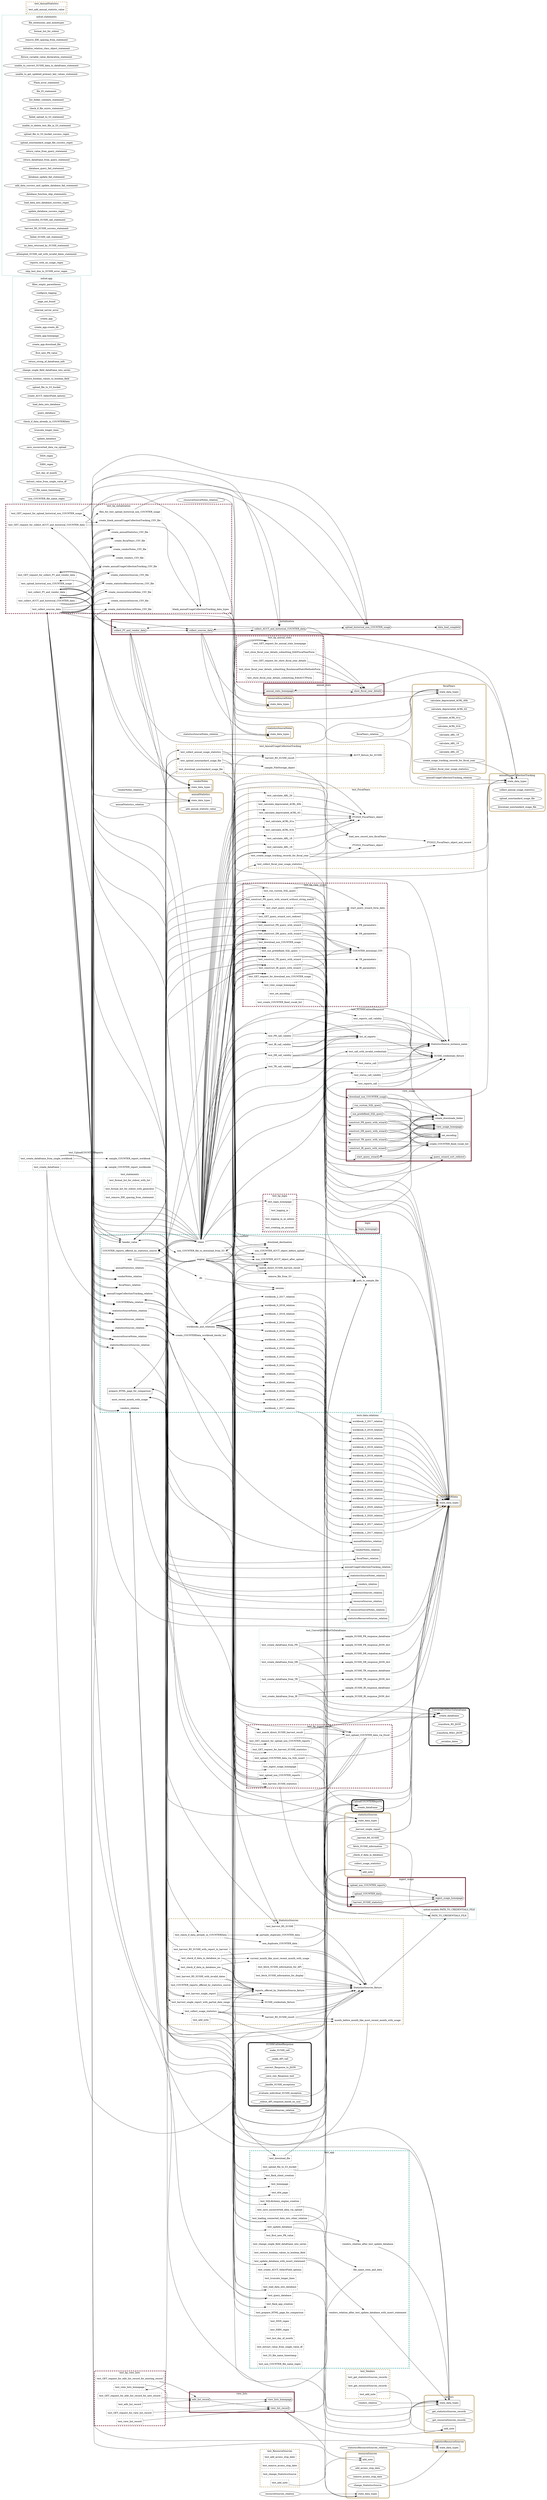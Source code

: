 digraph package_dependencies {
    graph [rankdir="LR"]

    /* Cluster Types
        Rounded = Class
        Dahsed = Test module

        Gold outline = Relation
        Garnet outline = Blueprint
        Blue outline = Module collecting general functions
    */
    /* Node Types
        Box = Function
        Cds = Route function
        Folder = Function connecting to S3
        Cylinder = Function connecting to MySQL/SQLAlchemy
        
        Dashed = Test function
        Dotted = Fixture function
    */


    /* *** All Functions *** */

    subgraph cluster_fiscalYears {
        label="fiscalYears"
        style="rounded"
        color="#ceb888"
        penwidth=5

        state_data_types_in_fiscalYears [
            label="state_data_types"
            shape="box"
        ]
        calculate_depreciated_ACRL_60b
        calculate_depreciated_ACRL_63
        calculate_ACRL_61a
        calculate_ACRL_61b
        calculate_ARL_18
        calculate_ARL_19
        calculate_ARL_20
        create_usage_tracking_records_for_fiscal_year
        collect_fiscal_year_usage_statistics
    }


    subgraph cluster_annualStatistics {
        label="annualStatistics"
        style="rounded"
        color="#ceb888"
        penwidth=5

        state_data_types_in_annualStatistics [
            label="state_data_types"
            shape="box"
        ]
        add_annual_statistic_value
    }


    subgraph cluster_vendors {
        label="vendors"
        style="rounded"
        color="#ceb888"
        penwidth=5

        state_data_types_in_vendors [
            label="state_data_types"
            shape="box"
        ]
        get_statisticsSources_records
        get_resourceSources_records
        add_note_in_vendors [
            label="add_note"
            shape="box"
        ]
    }


    subgraph cluster_vendorNotes {
        label="vendorNotes"
        style="rounded"
        color="#ceb888"
        penwidth=5

        state_data_types_in_vendorNotes [
            label="state_data_types"
            shape="box"
        ]
    }


    subgraph cluster_statisticsSources {
        label="statisticsSources"
        style="rounded"
        color="#ceb888"
        penwidth=5

        state_data_types_in_statisticsSources [
            label="state_data_types"
            shape="box"
        ]
        fetch_SUSHI_information
        _harvest_R5_SUSHI
        _harvest_single_report
        _check_if_data_in_database
        collect_usage_statistics
        add_note_in_statisticsSources [
            label="add_note"
            shape="box"
        ]
    }


    subgraph cluster_statisticsSourceNotes {
        label="statisticsSourceNotes"
        style="rounded"
        color="#ceb888"
        penwidth=5

        state_data_types_in_statisticsSourceNotes [
            label="state_data_types"
            shape="box"
        ]
    }


    subgraph cluster_resourceSources {
        label="resourceSources"
        style="rounded"
        color="#ceb888"
        penwidth=5

        state_data_types_in_resourceSources [
            label="state_data_types"
            shape="box"
        ]
        add_access_stop_date
        remove_access_stop_date
        change_StatisticsSource
        add_note_in_resourceSources [
            label="add_note"
            shape="box"
        ]
    }


    subgraph cluster_resourceSourceNotes {
        label="resourceSourceNotes"
        style="rounded"
        color="#ceb888"
        penwidth=5

        state_data_types_in_resourceSourceNotes [
            label="state_data_types"
            shape="box"
        ]
    }


    subgraph cluster_statisticsResourceSources {
        label="statisticsResourceSources"
        style="rounded"
        color="#ceb888"
        penwidth=5

        state_data_types_in_statisticsResourceSources [
            label="state_data_types"
            shape="box"
        ]
    }


    subgraph cluster_annualUsageCollectionTracking {
        label="annualUsageCollectionTracking"
        style="rounded"
        color="#ceb888"
        penwidth=5

        state_data_types_in_annualUsageCollectionTracking [
            label="state_data_types"
            shape="box"
        ]
        collect_annual_usage_statistics
        upload_nonstandard_usage_file
        download_nonstandard_usage_file
    }


    subgraph cluster_COUNTERData {
        label="COUNTERData"
        style="rounded"
        color="#ceb888"
        penwidth=5

        state_data_types_in_COUNTERData [
            label="state_data_types"
            shape="box"
        ]
    }


    subgraph cluster_SUSHICallAndResponse {
        label="SUSHICallAndResponse"
        style="rounded"
        penwidth=5

        make_SUSHI_call
        _make_API_call
        _convert_Response_to_JSON
        _save_raw_Response_text
        _handle_SUSHI_exceptions
        _evaluate_individual_SUSHI_exception
        _stdout_API_response_based_on_size
    }


    subgraph cluster_UploadCOUNTERReports {
        label="UploadCOUNTERReports"
        style="rounded"
        penwidth=5

        create_dataframe_in_UploadCOUNTERReports [
            label="create_dataframe"
            /*shape=""*/
        ]
    }


    subgraph cluster_ConvertJSONDictToDataframe {
        label="ConvertJSONDictToDataframe"
        style="rounded"
        penwidth=5

        create_dataframe_in_ConvertJSONDictToDataframe [
            label="create_dataframe"
            /*shape=""*/
        ]
        _transform_R5_JSON
        _transform_R5b1_JSON
        _serialize_dates
    }


    subgraph cluster_annual_stats {
        label="annual_stats"
        color="#782f40"
        penwidth=5

        annual_stats_homepage [shape="cds"]
        show_fiscal_year_details [shape="cds"]
    }


    subgraph cluster_ingest_usage {
        label="ingest_usage"
        color="#782f40"
        penwidth=5

        ingest_usage_homepage [shape="cds"]
        upload_COUNTER_data [shape="cds"]
        harvest_SUSHI_statistics [shape="cds"]
        upload_non_COUNTER_reports [shape="cds"]
    }


    subgraph cluster_initialization {
        label="initialization"
        color="#782f40"
        penwidth=5

        collect_FY_and_vendor_data [shape="cds"]
        collect_sources_data [shape="cds"]
        collect_AUCT_and_historical_COUNTER_data [shape="cds"]
        upload_historical_non_COUNTER_usage [shape="cds"]
        data_load_complete [shape="cds"]
    }


    subgraph cluster_login {
        label="login"
        color="#782f40"
        penwidth=5

        login_homepage [shape="cds"]
    }


    subgraph cluster_view_lists {
        label="view_lists"
        color="#782f40"
        penwidth=5

        view_lists_homepage [shape="cds"]
        view_list_record [shape="cds"]
        edit_list_record [shape="cds"]
    }


    subgraph cluster_view_usage {
        label="view_usage"
        color="#782f40"
        penwidth=5

        create_COUNTER_fixed_vocab_list [shape="box"]
        set_encoding [shape="box"]
        create_downloads_folder [shape="box"]
        view_usage_homepage [shape="cds"]
        run_custom_SQL_query [shape="cds"]
        use_predefined_SQL_query [shape="cds"]
        start_query_wizard [shape="cds"]
        query_wizard_sort_redirect [shape="cds"]
        construct_PR_query_with_wizard [shape="cds"]
        construct_DR_query_with_wizard [shape="cds"]
        construct_TR_query_with_wizard [shape="cds"]
        construct_IR_query_with_wizard [shape="cds"]
        download_non_COUNTER_usage [shape="cds"]
    }


    subgraph cluster_PATH_TO_CREDENTIALS_FILE {
        label="nolcat.models.PATH_TO_CREDENTIALS_FILE"
        color="#5cb8b2"

        PATH_TO_CREDENTIALS_FILE [shape="box"]
    }


    subgraph cluster_app {
        label="nolcat.app"
        color="#5cb8b2"

        filter_empty_parentheses
        configure_logging
        page_not_found
        internal_server_error
        create_app
        "create_app.create_db"
        "create_app.homepage"
        "create_app.download_file"
        first_new_PK_value
        return_string_of_dataframe_info
        change_single_field_dataframe_into_series
        restore_boolean_values_to_boolean_field
        upload_file_to_S3_bucket
        create_AUCT_SelectField_options
        load_data_into_database // shape="cylinder"
        query_database // shape="cylinder"
        check_if_data_already_in_COUNTERData
        truncate_longer_lines
        update_database // shape="cylinder"
        save_unconverted_data_via_upload
        ISSN_regex
        ISBN_regex
        last_day_of_month
        extract_value_from_single_value_df
        S3_file_name_timestamp
        non_COUNTER_file_name_regex
    }


    subgraph cluster_statements {
        label="nolcat.statements"
        color="#5cb8b2"

        file_extensions_and_mimetypes
        format_list_for_stdout
        remove_IDE_spacing_from_statement
        initialize_relation_class_object_statement
        fixture_variable_value_declaration_statement
        unable_to_convert_SUSHI_data_to_dataframe_statement
        unable_to_get_updated_primary_key_values_statement
        Flask_error_statement
        file_IO_statement
        list_folder_contents_statement
        check_if_file_exists_statement
        failed_upload_to_S3_statement
        unable_to_delete_test_file_in_S3_statement
        upload_file_to_S3_bucket_success_regex
        upload_nonstandard_usage_file_success_regex
        return_value_from_query_statement
        return_dataframe_from_query_statement
        database_query_fail_statement
        database_update_fail_statement
        add_data_success_and_update_database_fail_statement
        database_function_skip_statements
        load_data_into_database_success_regex
        update_database_success_regex
        successful_SUSHI_call_statement
        harvest_R5_SUSHI_success_statement
        failed_SUSHI_call_statement
        no_data_returned_by_SUSHI_statement
        attempted_SUSHI_call_with_invalid_dates_statement
        reports_with_no_usage_regex
        skip_test_due_to_SUSHI_error_regex
    }


    subgraph cluster_relations {
        label="tests.data.relations"
        color="#5cb8b2"

        fiscalYears_relation_in_relations [
            label="fiscalYears_relation"
            shape="box"
        ]
        annualStatistics_relation_in_relations [
            label="annualStatistics_relation"
            shape="box"
        ]
        vendors_relation_in_relations [
            label="vendors_relation"
            shape="box"
        ]
        vendorNotes_relation_in_relations [
            label="vendorNotes_relation"
            shape="box"
        ]
        statisticsSources_relation_in_relations [
            label="statisticsSources_relation"
            shape="box"
        ]
        statisticsSourceNotes_relation_in_relations [
            label="statisticsSourceNotes_relation"
            shape="box"
        ]
        resourceSources_relation_in_relations [
            label="resourceSources_relation"
            shape="box"
        ]
        resourceSourceNotes_relation_in_relations [
            label="resourceSourceNotes_relation"
            shape="box"
        ]
        statisticsResourceSources_relation_in_relations [
            label="statisticsResourceSources_relation"
            shape="box"
        ]
        annualUsageCollectionTracking_relation_in_relations [
            label="annualUsageCollectionTracking_relation"
            shape="box"
        ]
        workbook_0_2017_relation_in_relations [
            label="workbook_0_2017_relation"
            shape="box"
        ]
        workbook_1_2017_relation_in_relations [
            label="workbook_1_2017_relation"
            shape="box"
        ]
        workbook_2_2017_relation_in_relations [
            label="workbook_2_2017_relation"
            shape="box"
        ]
        workbook_0_2018_relation_in_relations [
            label="workbook_0_2018_relation"
            shape="box"
        ]
        workbook_1_2018_relation_in_relations [
            label="workbook_1_2018_relation"
            shape="box"
        ]
        workbook_2_2018_relation_in_relations [
            label="workbook_2_2018_relation"
            shape="box"
        ]
        workbook_0_2019_relation_in_relations [
            label="workbook_0_2019_relation"
            shape="box"
        ]
        workbook_1_2019_relation_in_relations [
            label="workbook_1_2019_relation"
            shape="box"
        ]
        workbook_2_2019_relation_in_relations [
            label="workbook_2_2019_relation"
            shape="box"
        ]
        workbook_3_2019_relation_in_relations [
            label="workbook_3_2019_relation"
            shape="box"
        ]
        workbook_0_2020_relation_in_relations [
            label="workbook_0_2020_relation"
            shape="box"
        ]
        workbook_1_2020_relation_in_relations [
            label="workbook_1_2020_relation"
            shape="box"
        ]
        workbook_2_2020_relation_in_relations [
            label="workbook_2_2020_relation"
            shape="box"
        ]
        workbook_3_2020_relation_in_relations [
            label="workbook_3_2020_relation"
            shape="box"
        ]
    }


    subgraph cluster_conftest {
        label="tests.conftest"
        style="dashed"
        color="#5cb8b2"
        penwidth=5

        engine [
            shape="cylinder"
            style="dotted"
        ]
        app [
            shape="box"
            style="dotted"
        ]
        client [
            shape="box"
            style="dotted"
        ]
        db [
            shape="box"
            style="dotted"
        ]
        session [
            shape="box"
            style="dotted"
        ]
        fiscalYears_relation_in_conftest [
            label="fiscalYears_relation"
            shape="box"
            style="dotted"
        ]
        annualStatistics_relation_in_conftest [
            label="annualStatistics_relation"
            shape="box"
            style="dotted"
        ]
        vendors_relation_in_conftest [
            label="vendors_relation"
            shape="box"
            style="dotted"
        ]
        vendorNotes_relation_in_conftest [
            label="vendorNotes_relation"
            shape="box"
            style="dotted"
        ]
        statisticsSources_relation_in_conftest [
            label="statisticsSources_relation"
           shape="box"
            style="dotted"
        ]
        statisticsSourceNotes_relation_in_conftest [
            label="statisticsSourceNotes_relation"
            shape="box"
            style="dotted"
        ]
        resourceSources_relation_in_conftest [
            label="resourceSources_relation"
            shape="box"
            style="dotted"
        ]
        resourceSourceNotes_relation_in_conftest [
            label="resourceSourceNotes_relation"
            shape="box"
            style="dotted"
        ]
        statisticsResourceSources_relation_in_conftest [
            label="statisticsResourceSources_relation"
            shape="box"
            style="dotted"
        ]
        annualUsageCollectionTracking_relation_in_conftest [
            label="annualUsageCollectionTracking_relation"
            shape="box"
            style="dotted"
        ]
        workbook_0_2017_relation_in_conftest [
            label="workbook_0_2017_relation"
            shape="box"
            style="dotted"
        ]
        workbook_1_2017_relation_in_conftest [
            label="workbook_1_2017_relation"
            shape="box"
            style="dotted"
        ]
        workbook_2_2017_relation_in_conftest [
            label="workbook_2_2017_relation"
            shape="box"
            style="dotted"
        ]
        workbook_0_2018_relation_in_conftest [
            label="workbook_0_2018_relation"
            shape="box"
            style="dotted"
        ]
        workbook_1_2018_relation_in_conftest [
            label="workbook_1_2018_relation"
            shape="box"
            style="dotted"
        ]
        workbook_2_2018_relation_in_conftest [
            label="workbook_2_2018_relation"
            shape="box"
            style="dotted"
        ]
        workbook_0_2019_relation_in_conftest [
            label="workbook_0_2019_relation"
            shape="box"
            style="dotted"
        ]
        workbook_1_2019_relation_in_conftest [
            label="workbook_1_2019_relation"
            shape="box"
            style="dotted"
        ]
        workbook_2_2019_relation_in_conftest [
            label="workbook_2_2019_relation"
            shape="box"
            style="dotted"
        ]
        workbook_3_2019_relation_in_conftest [
            label="workbook_3_2019_relation"
            shape="box"
            style="dotted"
        ]
        workbook_0_2020_relation_in_conftest [
            label="workbook_0_2020_relation"
            shape="box"
            style="dotted"
        ]
        workbook_1_2020_relation_in_conftest [
            label="workbook_1_2020_relation"
            shape="box"
            style="dotted"
        ]
        workbook_2_2020_relation_in_conftest [
            label="workbook_2_2020_relation"
            shape="box"
            style="dotted"
        ]
        workbook_3_2020_relation_in_conftest [
            label="workbook_3_2020_relation"
            shape="box"
            style="dotted"
        ]
        workbooks_and_relations [
            shape="box"
            style="dotted"
        ]
        create_COUNTERData_workbook_iterdir_list [
            shape="box"
            style="dotted"
        ]
        COUNTERData_relation [
            shape="box"
            style="dotted"
        ]
        download_destination [
            shape="box"
            style="dotted"
        ]
        path_to_sample_file [
            shape="box"
            style="dotted"
        ]
        remove_file_from_S3 [
            shape="folder"
            style="dotted"
        ]
        non_COUNTER_AUCT_object_before_upload [
            shape="folder"
            style="dotted"
        ]
        non_COUNTER_AUCT_object_after_upload [
            shape="box"
            style="dotted"
        ]
        non_COUNTER_file_to_download_from_S3 [
            shape="folder"
            style="dotted"
        ]
        header_value [
            shape="box"
            style="dotted"
        ]
        most_recent_month_with_usage [
            shape="box"
            style="dotted"
        ]
        match_direct_SUSHI_harvest_result [shape="box"]
        COUNTER_reports_offered_by_statistics_source [shape="box"]
        prepare_HTML_page_for_comparison [shape="box"]
    }


    subgraph cluster_test_AnnualStatistics {
        label="test_AnnualStatistics"
        style="dashed"
        color="#ceb888"
        penwidth=5

        test_add_annual_statistic_value [
            shape="box"
            style="dashed"
        ]
    }


    subgraph cluster_test_AnnualUsageCollectionTracking {
        label="test_AnnualUsageCollectionTracking"
        style="dashed"
        color="#ceb888"
        penwidth=5

        AUCT_fixture_for_SUSHI [
            shape="box"
            style="dotted"
        ]
        harvest_R5_SUSHI_result_in_test_AnnualUsageCollectionTracking [
            label="harvest_R5_SUSHI_result"
            shape="folder"
            style="dashed"
        ]
        test_collect_annual_usage_statistics [
            shape="box"
            style="dashed"
        ]
        sample_FileStorage_object [
            shape="box"
            style="dotted"
        ]
        test_upload_nonstandard_usage_file [
            shape="folder"
            style="dashed"
        ]
        test_download_nonstandard_usage_file [
            shape="box"
            style="dashed"
        ]
    }


    subgraph cluster_test_app {
        label="test_app"
        style="dashed"
        color="#5cb8b2"
        penwidth=5

        test_flask_app_creation [
            shape="box"
            style="dashed"
        ]
        test_flask_client_creation [
            shape="box"
            style="dashed"
        ]
        test_SQLAlchemy_engine_creation [
            shape="box"
            style="dashed"
        ]
        test_homepage [
            shape="box"
            style="dashed"
        ]
        test_404_page [
            shape="box"
            style="dashed"
        ]
        test_load_data_into_database [
            shape="box"
            style="dashed"
        ]
        test_query_database [
            shape="box"
            style="dashed"
        ]
        test_loading_connected_data_into_other_relation [
            shape="box"
            style="dashed"
        ]
        test_download_file [
            shape="box"
            style="dashed"
        ]
        test_first_new_PK_value [
            shape="box"
            style="dashed"
        ]
        test_change_single_field_dataframe_into_series [
            shape="box"
            style="dashed"
        ]
        test_restore_boolean_values_to_boolean_field [
            shape="box"
            style="dashed"
        ]
        test_upload_file_to_S3_bucket [
            shape="folder"
            style="dashed"
        ]
        test_create_AUCT_SelectField_options [
            shape="box"
            style="dashed"
        ]
        test_truncate_longer_lines [
            shape="box"
            style="dashed"
        ]
        vendors_relation_after_test_update_database [
            shape="box"
            style="dotted"
        ]
        test_update_database [
            shape="box"
            style="dashed"
        ]
        vendors_relation_after_test_update_database_with_insert_statement [
            shape="box"
            style="dotted"
        ]
        test_update_database_with_insert_statement [
            shape="box"
            style="dashed"
        ]
        test_prepare_HTML_page_for_comparison [
            shape="box"
            style="dashed"
        ]
        file_name_stem_and_data [
            shape="folder"
            style="dotted"
        ]
        test_save_unconverted_data_via_upload [
            shape="folder"
            style="dashed"
        ]
        test_ISSN_regex [
            shape="box"
            style="dashed"
        ]
        test_ISBN_regex [
            shape="box"
            style="dashed"
        ]
        test_last_day_of_month [
            shape="box"
            style="dashed"
        ]
        test_extract_value_from_single_value_df [
            shape="box"
            style="dashed"
        ]
        test_S3_file_name_timestamp [
            shape="box"
            style="dashed"
        ]
        test_non_COUNTER_file_name_regex [
            shape="box"
            style="dashed"
        ]
    }


    subgraph cluster_test_bp_annual_stats {
        label="test_bp_annual_stats"
        style="dashed"
        color="#782f40"
        penwidth=5

        test_GET_request_for_annual_stats_homepage [
            shape="box"
            style="dashed"
        ]
        test_GET_request_for_show_fiscal_year_details [
            shape="box"
            style="dashed"
        ]
        test_show_fiscal_year_details_submitting_RunAnnualStatsMethodsForm [
            shape="box"
            style="dashed"
        ]
        test_show_fiscal_year_details_submitting_EditFiscalYearForm [
            shape="box"
            style="dashed"
        ]
        test_show_fiscal_year_details_submitting_EditAUCTForm [
            shape="box"
            style="dashed"
        ]
    }


    subgraph cluster_test_bp_ingest_usage {
        label="test_bp_ingest_usage"
        style="dashed"
        color="#782f40"
        penwidth=5

        test_ingest_usage_homepage [
            shape="box"
            style="dashed"
        ]
        test_upload_COUNTER_data_via_Excel [
            shape="box"
            style="dashed"
        ]
        test_upload_COUNTER_data_via_SQL_insert [
            shape="box"
            style="dashed"
        ]
        test_match_direct_SUSHI_harvest_result [
            shape="box"
            style="dashed"
        ]
        test_GET_request_for_harvest_SUSHI_statistics [
            shape="box"
            style="dashed"
        ]
        test_harvest_SUSHI_statistics [
            shape="box"
            style="dashed"
        ]
        test_GET_request_for_upload_non_COUNTER_reports [
            shape="box"
            style="dashed"
        ]
        test_upload_non_COUNTER_reports [
            shape="folder"
            style="dashed"
        ]
    }


    subgraph cluster_test_bp_initialization {
        label="test_bp_initialization"
        style="dashed"
        color="#782f40"
        penwidth=5

        blank_annualUsageCollectionTracking_data_types [
            shape="box"
            style="dotted"
        ]
        create_fiscalYears_CSV_file [
            shape="box"
            style="dotted"
        ]
        create_annualStatistics_CSV_file [
            shape="box"
            style="dotted"
        ]
        create_vendors_CSV_file [
            shape="box"
            style="dotted"
        ]
        create_vendorNotes_CSV_file [
            shape="box"
            style="dotted"
        ]
        create_statisticsSources_CSV_file [
            shape="box"
            style="dotted"
        ]
        create_statisticsSourceNotes_CSV_file [
            shape="box"
            style="dotted"
        ]
        create_resourceSources_CSV_file [
            shape="box"
            style="dotted"
        ]
        create_resourceSourceNotes_CSV_file [
            shape="box"
            style="dotted"
        ]
        create_statisticsResourceSources_CSV_file [
            shape="box"
            style="dotted"
        ]
        create_blank_annualUsageCollectionTracking_CSV_file [
            shape="box"
            style="dotted"
        ]
        create_annualUsageCollectionTracking_CSV_file [
            shape="box"
            style="dotted"
        ]
        test_GET_request_for_collect_FY_and_vendor_data [
            shape="box"
            style="dashed"
        ]
        test_collect_FY_and_vendor_data [
            shape="box"
            style="dashed"
        ]
        test_collect_sources_data [
            shape="box"
            style="dashed"
        ]
        test_GET_request_for_collect_AUCT_and_historical_COUNTER_data [
            shape="box"
            style="dashed"
        ]
        test_collect_AUCT_and_historical_COUNTER_data [
            shape="box"
            style="dashed"
        ]
        test_GET_request_for_upload_historical_non_COUNTER_usage [
            shape="box"
            style="dashed"
        ]
        files_for_test_upload_historical_non_COUNTER_usage [
            shape="folder"
            style="dotted"
        ]
        test_upload_historical_non_COUNTER_usage [
            shape="folder"
            style="dashed"
        ]
    }


    subgraph cluster_test_bp_login {
        label="test_bp_login"
        style="dashed"
        color="#782f40"
        penwidth=5

        test_login_homepage [
            shape="box"
            style="dashed"
        ]
        test_logging_in [
            shape="box"
            style="dashed"
        ]
        test_logging_in_as_admin [
            shape="box"
            style="dashed"
        ]
        test_creating_an_account [
            shape="box"
            style="dashed"
        ]
    }


    subgraph cluster_test_bp_view_lists {
        label="test_bp_view_lists"
        style="dashed"
        color="#782f40"
        penwidth=5

        test_view_lists_homepage [
            shape="box"
            style="dashed"
        ]
        test_GET_request_for_view_list_record [
            shape="box"
            style="dashed"
        ]
        test_view_list_record [
            shape="box"
            style="dashed"
        ]
        test_GET_request_for_edit_list_record_for_existing_record [
            shape="box"
            style="dashed"
        ]
        test_GET_request_for_edit_list_record_for_new_record [
            shape="box"
            style="dashed"
        ]
        test_edit_list_record [
            shape="box"
            style="dashed"
        ]
    }


    subgraph cluster_test_bp_view_usage {
        label="test_bp_view_usage"
        style="dashed"
        color="#782f40"
        penwidth=5

        COUNTER_download_CSV [
            shape="box"
            style="dotted"
        ]
        test_create_COUNTER_fixed_vocab_list [
            shape="box"
            style="dashed"
        ]
        test_set_encoding [
            shape="box"
            style="dashed"
        ]
        test_view_usage_homepage [
            shape="box"
            style="dashed"
        ]
        test_run_custom_SQL_query [
            shape="box"
            style="dashed"
        ]
        test_use_predefined_SQL_query [
            shape="box"
            style="dashed"
        ]
        start_query_wizard_form_data [
            shape="box"
            style="dotted"
        ]
        test_start_query_wizard [
            shape="box"
            style="dashed"
        ]
        test_GET_query_wizard_sort_redirect [
            shape="box"
            style="dashed"
        ]
        PR_parameters [
            shape="box"
            style="dotted"
        ]
        test_construct_PR_query_with_wizard [
            shape="box"
            style="dashed"
        ]
        DR_parameters [
            shape="box"
            style="dotted"
        ]
        test_construct_DR_query_with_wizard [
            shape="box"
            style="dashed"
        ]
        TR_parameters [
            shape="box"
            style="dotted"
        ]
        test_construct_TR_query_with_wizard [
            shape="box"
            style="dashed"
        ]
        IR_parameters [
            shape="box"
            style="dotted"
        ]
        test_construct_IR_query_with_wizard [
            shape="box"
            style="dashed"
        ]
        test_construct_PR_query_with_wizard_without_string_match [
            shape="box"
            style="dashed"
        ]
        test_GET_request_for_download_non_COUNTER_usage [
            shape="box"
            style="dashed"
        ]
        test_download_non_COUNTER_usage [
            shape="box"
            style="dashed"
        ]
    }


    subgraph cluster_test_ConvertJSONDictToDataframe {
        label="test_ConvertJSONDictToDataframe"
        style="dashed"
        color="#5cb8b2"

        sample_SUSHI_PR_response_JSON_dict [
            shape="box"
            style="dotted"
        ]
        sample_SUSHI_DR_response_JSON_dict [
            shape="box"
            style="dotted"
        ]
        sample_SUSHI_TR_response_JSON_dict [
            shape="box"
            style="dotted"
        ]
        sample_SUSHI_IR_response_JSON_dict [
            shape="box"
            style="dotted"
        ]
        sample_SUSHI_PR_response_dataframe [
            shape="box"
            style="dotted"
        ]
        sample_SUSHI_DR_response_dataframe [
            shape="box"
            style="dotted"
        ]
        sample_SUSHI_TR_response_dataframe [
            shape="box"
            style="dotted"
        ]
        sample_SUSHI_IR_response_dataframe [
            shape="box"
            style="dotted"
        ]
        test_create_dataframe_from_PR [
            shape="box"
            style="dashed"
        ]
        test_create_dataframe_from_DR [
            shape="box"
            style="dashed"
        ]
        test_create_dataframe_from_TR [
            shape="box"
            style="dashed"
        ]
        test_create_dataframe_from_IR [
            shape="box"
            style="dashed"
        ]
    }


    subgraph cluster_test_FiscalYears {
        label="test_FiscalYears"
        style="dashed"
        color="#ceb888"
        penwidth=5

        FY2020_FiscalYears_object [
            shape="box"
            style="dotted"
        ]
        test_calculate_depreciated_ACRL_60b [
            shape="box"
            style="dashed"
        ]
        test_calculate_depreciated_ACRL_63 [
            shape="box"
            style="dashed"
        ]
        test_calculate_ACRL_61a [
            shape="box"
            style="dashed"
        ]
        test_calculate_ACRL_61b [
            shape="box"
            style="dashed"
        ]
        test_calculate_ARL_18 [
            shape="box"
            style="dashed"
        ]
        test_calculate_ARL_19 [
            shape="box"
            style="dashed"
        ]
        test_calculate_ARL_20 [
            shape="box"
            style="dashed"
        ]
        FY2023_FiscalYears_object_and_record [
            shape="box"
            style="dotted"
        ]
        load_new_record_into_fiscalYears [
            shape="box"
            style="dotted"
        ]
        test_create_usage_tracking_records_for_fiscal_year [
            shape="box"
            style="dashed"
        ]
        FY2022_FiscalYears_object [
            shape="box"
            style="dotted"
        ]
        test_collect_fiscal_year_usage_statistics [
            shape="box"
            style="dashed"
        ]
    }


    subgraph cluster_test_ResourceSources {
        label="test_ResourceSources"
        style="dashed"
        color="#ceb888"
        penwidth=5

        test_add_access_stop_date [
            shape="box"
            style="dashed"
        ]
        test_remove_access_stop_date [
            shape="box"
            style="dashed"
        ]
        test_change_StatisticsSource [
            shape="box"
            style="dashed"
        ]
        test_add_note_in_test_ResourceSources [
            label="test_add_note"
            shape="box"
            style="dashed"
        ]
    }


    subgraph cluster_test_statements {
        label="test_statements"
        style="dashed"
        color="#5cb8b2"

        test_format_list_for_stdout_with_list [
            shape="box"
            style="dashed"
        ]
        test_format_list_for_stdout_with_generator [
            shape="box"
            style="dashed"
        ]
        test_remove_IDE_spacing_from_statement [
            shape="box"
            style="dashed"
        ]
    }


    subgraph cluster_test_StatisticsSources {
        label="test_StatisticsSources"
        style="dashed"
        color="#ceb888"
        penwidth=5

        current_month_like_most_recent_month_with_usage [
            shape="box"
            style="dotted"
        ]
        StatisticsSources_fixture [
            shape="box"
            style="dotted"
        ]
        test_fetch_SUSHI_information_for_API [
            shape="box"
            style="dashed"
        ]
        test_fetch_SUSHI_information_for_display [
            shape="box"
            style="dashed"
        ]
        SUSHI_credentials_fixture_in_test_StatisticsSources [
            label="SUSHI_credentials_fixture"
            shape="box"
            style="dotted"
        ]
        reports_offered_by_StatisticsSource_fixture [
            shape="box"
            style="dotted"
        ]
        test_COUNTER_reports_offered_by_statistics_source [
            shape="box"
            style="dashed"
        ]
        test_check_if_data_in_database_no [
            shape="box"
            style="dashed"
        ]
        test_check_if_data_in_database_yes [
            shape="box"
            style="dashed"
        ]
        test_harvest_single_report [
            shape="box"
            style="dashed"
        ]
        test_harvest_single_report_with_partial_date_range [
            shape="box"
            style="dashed"
        ]
        test_harvest_R5_SUSHI [
            shape="box"
            style="dashed"
        ]
        test_harvest_R5_SUSHI_with_report_to_harvest [
            shape="box"
            style="dashed"
        ]
        test_harvest_R5_SUSHI_with_invalid_dates [
            shape="box"
            style="dashed"
        ]
        month_before_month_like_most_recent_month_with_usage [
            shape="box"
            style="dotted"
        ]
        harvest_R5_SUSHI_result_in_test_StatisticsSources [
            label="harvest_R5_SUSHI_result"
            shape="box"
            style="dotted"
        ]
        test_collect_usage_statistics [
            shape="box"
            style="dashed"
        ]
        test_add_note_in_test_StatisticsSources [
            label="test_add_note"
            shape="box"
            style="dashed"
        ]
        partially_duplicate_COUNTER_data [
            shape="box"
            style="dotted"
        ]
        non_duplicate_COUNTER_data [
            shape="box"
            style="dotted"
        ]
        test_check_if_data_already_in_COUNTERData [
            shape="box"
            style="dashed"
        ]
    }


    subgraph cluster_test_SUSHICallAndResponse {
        label="test_SUSHICallAndResponse"
        style="dashed"
        color="#5cb8b2"

        SUSHI_credentials_fixture_in_test_SUSHICallAndResponse [
            label="SUSHI_credentials_fixture"
            shape="box"
            style="dotted"
        ]
        StatisticsSource_instance_name [
            shape="box"
            style="dotted"
        ]
        test_status_call [
            shape="box"
            style="dashed"
        ]
        test_status_call_validity [
            shape="box"
            style="dashed"
        ]
        test_reports_call [
            shape="box"
            style="dashed"
        ]
        test_reports_call_validity [
            shape="box"
            style="dashed"
        ]
        list_of_reports [
            shape="box"
            style="dotted"
        ]
        test_PR_call_validity [
            shape="box"
            style="dashed"
        ]
        test_DR_call_validity [
            shape="box"
            style="dashed"
        ]
        test_TR_call_validity [
            shape="box"
            style="dashed"
        ]
        test_IR_call_validity [
            shape="box"
            style="dashed"
        ]
        test_call_with_invalid_credentials [
            shape="box"
            style="dashed"
        ]
    }


    subgraph cluster_test_UploadCOUNTERReports {
        label="test_UploadCOUNTERReports"
        style="dashed"
        color="#5cb8b2"

        sample_COUNTER_report_workbook [
            shape="box"
            style="dotted"
        ]
        test_create_dataframe_from_single_workbook [
            shape="box"
            style="dashed"
        ]
        sample_COUNTER_report_workbooks [
            shape="box"
            style="dotted"
        ]
        test_create_dataframe [
            shape="box"
            style="dashed"
        ]
    }


    subgraph cluster_test_Vendors {
        label="test_Vendors"
        style="dashed"
        color="#ceb888"
        penwidth=5

        test_get_statisticsSources_records [
            shape="box"
            style="dashed"
        ]
        test_get_resourceSources_records [
            shape="box"
            style="dashed"
        ]
        test_add_note_in_test_Vendors [
            label="test_add_note"
            shape="box"
            style="dashed"
        ]
    }

    
    /* *** Calls Between Functions *** */
    /*
        Edges are organized by calling function
        Flask redirects to a route function's URL via `url_for()` count as a function call
        Accessing a route via the Flask test client counts as a function call
    */
    // nolcat.annual_stats.views
    show_fiscal_year_details -> annual_stats_homepage
    annual_stats_homepage -> show_fiscal_year_details
    show_fiscal_year_details -> state_data_types_in_fiscalYears
    show_fiscal_year_details -> state_data_types_in_annualUsageCollectionTracking

    // nolcat.ingest_usage.views
    upload_COUNTER_data -> ingest_usage_homepage
    harvest_SUSHI_statistics -> ingest_usage_homepage
    upload_non_COUNTER_reports -> ingest_usage_homepage
    upload_COUNTER_data -> create_dataframe_in_UploadCOUNTERReports

    // nolcat.initialization.views
    collect_AUCT_and_historical_COUNTER_data -> collect_FY_and_vendor_data
    collect_FY_and_vendor_data -> collect_sources_data
    collect_AUCT_and_historical_COUNTER_data -> collect_sources_data
    collect_sources_data -> collect_AUCT_and_historical_COUNTER_data
    collect_AUCT_and_historical_COUNTER_data -> upload_historical_non_COUNTER_usage
    upload_historical_non_COUNTER_usage -> data_load_complete
    collect_FY_and_vendor_data -> state_data_types_in_fiscalYears
    collect_FY_and_vendor_data -> state_data_types_in_annualStatistics
    collect_FY_and_vendor_data -> state_data_types_in_vendors
    collect_FY_and_vendor_data -> state_data_types_in_vendorNotes
    collect_sources_data -> state_data_types_in_statisticsSources
    collect_sources_data -> state_data_types_in_statisticsSourceNotes
    collect_sources_data -> state_data_types_in_resourceSources
    collect_sources_data -> state_data_types_in_resourceSourceNotes
    collect_AUCT_and_historical_COUNTER_data -> state_data_types_in_annualUsageCollectionTracking
    collect_AUCT_and_historical_COUNTER_data -> create_dataframe_in_UploadCOUNTERReports

    // nolcat.login.views

    // nolcat.view_lists.views
    edit_list_record -> view_lists_homepage
    edit_list_record -> view_list_record
    view_list_record -> add_note_in_resourceSources
    view_list_record -> add_note_in_statisticsSources
    view_list_record -> add_note_in_vendors

    // nolcat.view_usage.views
    construct_PR_query_with_wizard -> create_COUNTER_fixed_vocab_list
    construct_DR_query_with_wizard -> create_COUNTER_fixed_vocab_list
    construct_TR_query_with_wizard -> create_COUNTER_fixed_vocab_list
    construct_IR_query_with_wizard -> create_COUNTER_fixed_vocab_list
    run_custom_SQL_query -> set_encoding
    use_predefined_SQL_query -> set_encoding
    construct_PR_query_with_wizard -> set_encoding
    construct_DR_query_with_wizard -> set_encoding
    construct_TR_query_with_wizard -> set_encoding
    construct_IR_query_with_wizard -> set_encoding
    run_custom_SQL_query -> create_downloads_folder
    use_predefined_SQL_query -> create_downloads_folder
    construct_PR_query_with_wizard -> create_downloads_folder
    construct_DR_query_with_wizard -> create_downloads_folder
    construct_TR_query_with_wizard -> create_downloads_folder
    construct_IR_query_with_wizard -> create_downloads_folder
    download_non_COUNTER_usage -> create_downloads_folder
    run_custom_SQL_query -> view_usage_homepage
    use_predefined_SQL_query -> view_usage_homepage
    start_query_wizard -> view_usage_homepage
    construct_PR_query_with_wizard -> view_usage_homepage
    construct_DR_query_with_wizard -> view_usage_homepage
    construct_TR_query_with_wizard -> view_usage_homepage
    construct_IR_query_with_wizard -> view_usage_homepage
    download_non_COUNTER_usage -> view_usage_homepage
    query_wizard_sort_redirect -> start_query_wizard
    start_query_wizard -> query_wizard_sort_redirect
    download_non_COUNTER_usage -> state_data_types_in_annualUsageCollectionTracking

    // nolcat.app

    // nolcat.ConvertJSONDictToDataframe

    // nolcat.models.FiscalYears
    create_usage_tracking_records_for_fiscal_year -> state_data_types_in_annualUsageCollectionTracking

    // nolcat.models.AnnualStatistics

    // nolcat.models.Vendors

    // nolcat.models.VendorNotes

    // nolcat.models.StatisticsSources
    fetch_SUSHI_information -> PATH_TO_CREDENTIALS_FILE
    _harvest_single_report -> state_data_types_in_COUNTERData

    // nolcat.models.StatisticsSourceNotes

    // nolcat.models.ResourceSources
    change_StatisticsSource -> state_data_types_in_statisticsResourceSources
    _harvest_single_report -> create_dataframe_in_ConvertJSONDictToDataframe

    // nolcat.models.ResourceSourceNotes

    // nolcat.models.StatisticsResourceSources

    // nolcat.models.AnnualUsageCollectionTracking

    // nolcat.models.COUNTERData

    // nolcat.statements

    // nolcat.SUSHICallAndResponse
    _evaluate_individual_SUSHI_exception -> add_note_in_statisticsSources

    // nolcat.UploadCOUNTERReports
    create_dataframe_in_UploadCOUNTERReports -> state_data_types_in_COUNTERData

    // tests.data.relations
    fiscalYears_relation -> state_data_types_in_fiscalYears
    annualStatistics_relation -> state_data_types_in_annualStatistics
    vendors_relation -> state_data_types_in_vendors
    vendorNotes_relation -> state_data_types_in_vendorNotes
    statisticsSources_relation -> state_data_types_in_statisticsSources
    statisticsSourceNotes_relation -> state_data_types_in_statisticsSourceNotes
    resourceSources_relation -> state_data_types_in_resourceSources
    resourceSourceNotes_relation -> state_data_types_in_resourceSourceNotes
    statisticsResourceSources_relation -> state_data_types_in_statisticsResourceSources
    annualUsageCollectionTracking_relation -> state_data_types_in_annualUsageCollectionTracking
    workbook_0_2017_relation_in_relations -> state_data_types_in_COUNTERData
    workbook_1_2017_relation_in_relations -> state_data_types_in_COUNTERData
    workbook_2_2017_relation_in_relations -> state_data_types_in_COUNTERData
    workbook_0_2018_relation_in_relations -> state_data_types_in_COUNTERData
    workbook_1_2018_relation_in_relations -> state_data_types_in_COUNTERData
    workbook_2_2018_relation_in_relations -> state_data_types_in_COUNTERData
    workbook_0_2019_relation_in_relations -> state_data_types_in_COUNTERData
    workbook_1_2019_relation_in_relations -> state_data_types_in_COUNTERData
    workbook_2_2019_relation_in_relations -> state_data_types_in_COUNTERData
    workbook_3_2019_relation_in_relations -> state_data_types_in_COUNTERData
    workbook_0_2020_relation_in_relations -> state_data_types_in_COUNTERData
    workbook_1_2020_relation_in_relations -> state_data_types_in_COUNTERData
    workbook_2_2020_relation_in_relations -> state_data_types_in_COUNTERData
    workbook_3_2020_relation_in_relations -> state_data_types_in_COUNTERData

    // tests.conftest
    fiscalYears_relation_in_conftest -> fiscalYears_relation_in_relations
    annualStatistics_relation_in_conftest -> annualStatistics_relation_in_relations
    vendors_relation_in_conftest -> vendors_relation_in_relations
    vendorNotes_relation_in_conftest -> vendorNotes_relation_in_relations
    statisticsSources_relation_in_conftest -> statisticsSources_relation_in_relations
    statisticsSourceNotes_relation_in_conftest -> statisticsSourceNotes_relation_in_relations
    resourceSources_relation_in_conftest -> resourceSources_relation_in_relations
    resourceSourceNotes_relation_in_conftest -> resourceSourceNotes_relation_in_relations
    statisticsResourceSources_relation_in_conftest -> statisticsResourceSources_relation_in_relations
    annualUsageCollectionTracking_relation_in_conftest -> annualUsageCollectionTracking_relation_in_relations
    workbook_0_2017_relation_in_conftest -> workbook_0_2017_relation_in_relations
    workbook_1_2017_relation_in_conftest -> workbook_1_2017_relation_in_relations
    workbook_2_2017_relation_in_conftest -> workbook_2_2017_relation_in_relations
    workbook_0_2018_relation_in_conftest -> workbook_0_2018_relation_in_relations
    workbook_1_2018_relation_in_conftest -> workbook_1_2018_relation_in_relations
    workbook_2_2018_relation_in_conftest -> workbook_2_2018_relation_in_relations
    workbook_0_2019_relation_in_conftest -> workbook_0_2019_relation_in_relations
    workbook_1_2019_relation_in_conftest -> workbook_1_2019_relation_in_relations
    workbook_2_2019_relation_in_conftest -> workbook_2_2019_relation_in_relations
    workbook_3_2019_relation_in_conftest -> workbook_3_2019_relation_in_relations
    workbook_0_2020_relation_in_conftest -> workbook_0_2020_relation_in_relations
    workbook_1_2020_relation_in_conftest -> workbook_1_2020_relation_in_relations
    workbook_2_2020_relation_in_conftest -> workbook_2_2020_relation_in_relations
    workbook_3_2020_relation_in_conftest -> workbook_3_2020_relation_in_relations
    workbooks_and_relations -> workbook_0_2017_relation_in_conftest
    workbooks_and_relations -> workbook_1_2017_relation_in_conftest
    workbooks_and_relations -> workbook_2_2017_relation_in_conftest
    workbooks_and_relations -> workbook_0_2018_relation_in_conftest
    workbooks_and_relations -> workbook_1_2018_relation_in_conftest
    workbooks_and_relations -> workbook_2_2018_relation_in_conftest
    workbooks_and_relations -> workbook_0_2019_relation_in_conftest
    workbooks_and_relations -> workbook_1_2019_relation_in_conftest
    workbooks_and_relations -> workbook_2_2019_relation_in_conftest
    workbooks_and_relations -> workbook_3_2019_relation_in_conftest
    workbooks_and_relations -> workbook_0_2020_relation_in_conftest
    workbooks_and_relations -> workbook_1_2020_relation_in_conftest
    workbooks_and_relations -> workbook_2_2020_relation_in_conftest
    workbooks_and_relations -> workbook_3_2020_relation_in_conftest
    engine -> session
    engine -> non_COUNTER_AUCT_object_before_upload
    engine -> non_COUNTER_AUCT_object_after_upload
    engine -> match_direct_SUSHI_harvest_result
    engine -> harvest_R5_SUSHI_result_in_test_AnnualUsageCollectionTracking
    engine -> test_collect_annual_usage_statistics
    engine -> test_upload_nonstandard_usage_file
    engine -> test_SQLAlchemy_engine_creation
    engine -> test_load_data_into_database
    engine -> test_query_database
    engine -> test_loading_connected_data_into_other_relation
    engine -> test_update_database
    engine -> test_update_database_with_insert_statement
    engine -> test_GET_request_for_annual_stats_homepage
    engine -> test_upload_COUNTER_data_via_Excel
    engine -> test_upload_COUNTER_data_via_SQL_insert
    engine -> test_match_direct_SUSHI_harvest_result
    engine -> test_GET_request_for_harvest_SUSHI_statistics
    engine -> test_harvest_SUSHI_statistics
    engine -> test_GET_request_for_upload_non_COUNTER_reports
    engine -> test_upload_non_COUNTER_reports
    engine -> test_collect_FY_and_vendor_data
    engine -> test_collect_sources_data
    engine -> test_collect_AUCT_and_historical_COUNTER_data
    engine -> test_upload_historical_non_COUNTER_usage
    engine -> test_use_predefined_SQL_query
    engine -> start_query_wizard_form_data
    engine -> test_construct_PR_query_with_wizard
    engine -> test_construct_DR_query_with_wizard
    engine -> test_construct_TR_query_with_wizard
    engine -> test_construct_IR_query_with_wizard
    engine -> test_GET_request_for_download_non_COUNTER_usage
    engine -> FY2020_FiscalYears_object
    engine -> load_new_record_into_fiscalYears
    engine -> test_create_usage_tracking_records_for_fiscal_year
    engine -> FY2022_FiscalYears_object
    engine -> test_collect_fiscal_year_usage_statistics
    engine -> StatisticsSources_fixture
    engine -> test_collect_usage_statistics
    engine -> test_check_if_data_already_in_COUNTERData
    engine -> StatisticsSource_instance_name
    app -> client
    app -> db
    app -> test_flask_app_creation
    db -> session
    client -> test_collect_annual_usage_statistics
    client -> test_upload_nonstandard_usage_file
    client -> test_flask_client_creation
    client -> test_homepage
    client -> test_404_page
    client -> test_download_file
    client -> test_GET_request_for_annual_stats_homepage
    client -> test_ingest_usage_homepage
    client -> test_upload_COUNTER_data_via_Excel
    client -> test_upload_COUNTER_data_via_SQL_insert
    client -> test_GET_request_for_harvest_SUSHI_statistics
    client -> test_harvest_SUSHI_statistics
    client -> test_GET_request_for_upload_non_COUNTER_reports
    client -> test_upload_non_COUNTER_reports
    client -> test_GET_request_for_collect_FY_and_vendor_data
    client -> test_collect_FY_and_vendor_data
    client -> test_collect_sources_data
    client -> test_GET_request_for_collect_AUCT_and_historical_COUNTER_data
    client -> test_collect_AUCT_and_historical_COUNTER_data
    client -> test_GET_request_for_upload_historical_non_COUNTER_usage
    client -> test_upload_historical_non_COUNTER_usage
    client -> test_login_homepage
    client -> test_view_lists_homepage
    client -> test_view_usage_homepage
    client -> test_run_custom_SQL_query
    client -> test_use_predefined_SQL_query
    client -> test_start_query_wizard
    client -> test_GET_query_wizard_sort_redirect
    client -> test_construct_PR_query_with_wizard
    client -> test_construct_DR_query_with_wizard
    client -> test_construct_TR_query_with_wizard
    client -> test_construct_IR_query_with_wizard
    client -> test_construct_PR_query_with_wizard_without_string_match
    client -> test_GET_request_for_download_non_COUNTER_usage
    client -> test_download_non_COUNTER_usage
    client -> test_calculate_depreciated_ACRL_60b
    client -> test_calculate_depreciated_ACRL_63
    client -> test_calculate_ACRL_61a
    client -> test_calculate_ACRL_61b
    client -> test_calculate_ARL_18
    client -> test_calculate_ARL_19
    client -> test_calculate_ARL_20
    client -> test_create_usage_tracking_records_for_fiscal_year
    client -> test_check_if_data_in_database_no
    client -> test_check_if_data_in_database_yes
    client -> test_harvest_single_report
    client -> test_harvest_single_report_with_partial_date_range
    client -> test_harvest_R5_SUSHI
    client -> test_status_call
    client -> test_status_call_validity
    client -> test_reports_call
    client -> test_reports_call_validity
    client -> test_PR_call_validity
    client -> test_DR_call_validity
    client -> test_TR_call_validity
    client -> test_IR_call_validity
    client -> test_call_with_invalid_credentials
    COUNTERData_relation -> workbooks_and_relations
    COUNTERData_relation -> create_COUNTERData_workbook_iterdir_list
    non_COUNTER_file_to_download_from_S3 -> download_destination
    remove_file_from_S3 -> path_to_sample_file
    non_COUNTER_AUCT_object_before_upload -> path_to_sample_file
    non_COUNTER_file_to_download_from_S3 -> path_to_sample_file
    non_COUNTER_file_to_download_from_S3 -> non_COUNTER_AUCT_object_after_upload
    match_direct_SUSHI_harvest_result -> state_data_types_in_COUNTERData

    // tests.test_AnnualStatistics

    // tests.test_AnnualUsageCollectionTracking
    harvest_R5_SUSHI_result_in_test_AnnualUsageCollectionTracking -> AUCT_fixture_for_SUSHI
    test_collect_annual_usage_statistics -> AUCT_fixture_for_SUSHI
    test_collect_annual_usage_statistics -> harvest_R5_SUSHI_result_in_test_AnnualUsageCollectionTracking
    test_upload_nonstandard_usage_file -> sample_FileStorage_object
    test_download_nonstandard_usage_file -> download_destination
    sample_FileStorage_object -> path_to_sample_file
    test_upload_nonstandard_usage_file -> path_to_sample_file
    test_upload_nonstandard_usage_file -> non_COUNTER_AUCT_object_before_upload
    test_download_nonstandard_usage_file -> non_COUNTER_AUCT_object_after_upload
    test_download_nonstandard_usage_file -> non_COUNTER_file_to_download_from_S3
    test_collect_annual_usage_statistics -> match_direct_SUSHI_harvest_result

    // tests.test_app
    test_update_database -> vendors_relation_after_test_update_database
    test_update_database_with_insert_statement -> vendors_relation_after_test_update_database_with_insert_statement
    test_save_unconverted_data_via_upload -> file_name_stem_and_data
    test_load_data_into_database -> vendors_relation_in_conftest
    test_query_database -> vendors_relation_in_conftest
    test_loading_connected_data_into_other_relation -> statisticsSources_relation_in_conftest
    test_download_file -> path_to_sample_file
    test_upload_file_to_S3_bucket -> path_to_sample_file
    test_upload_file_to_S3_bucket -> remove_file_from_S3
    file_name_stem_and_data -> most_recent_month_with_usage
    test_prepare_HTML_page_for_comparison -> prepare_HTML_page_for_comparison
    test_query_database -> state_data_types_in_vendors
    test_loading_connected_data_into_other_relation -> state_data_types_in_statisticsSources
    test_loading_connected_data_into_other_relation -> state_data_types_in_vendors
    vendors_relation_after_test_update_database -> state_data_types_in_vendors
    test_update_database -> state_data_types_in_vendors
    vendors_relation_after_test_update_database_with_insert_statement -> state_data_types_in_vendors
    test_update_database_with_insert_statement -> state_data_types_in_vendors

    // tests.test_bp_annual_stats
    test_GET_request_for_annual_stats_homepage -> annual_stats_homepage
    test_GET_request_for_show_fiscal_year_details -> show_fiscal_year_details
    test_show_fiscal_year_details_submitting_RunAnnualStatsMethodsForm -> show_fiscal_year_details
    test_show_fiscal_year_details_submitting_EditFiscalYearForm -> show_fiscal_year_details

    // tests.test_bp_ingest_usage
    test_upload_COUNTER_data_via_Excel -> create_COUNTERData_workbook_iterdir_list
    test_upload_COUNTER_data_via_Excel -> COUNTERData_relation
    test_upload_non_COUNTER_reports -> path_to_sample_file
    test_upload_non_COUNTER_reports -> non_COUNTER_AUCT_object_before_upload
    test_upload_COUNTER_data_via_Excel -> header_value
    test_upload_COUNTER_data_via_SQL_insert -> header_value
    test_harvest_SUSHI_statistics -> header_value
    test_upload_non_COUNTER_reports -> header_value
    test_harvest_SUSHI_statistics -> most_recent_month_with_usage
    test_match_direct_SUSHI_harvest_result -> 
    test_upload_COUNTER_data_via_Excel -> prepare_HTML_page_for_comparison
    test_upload_non_COUNTER_reports -> prepare_HTML_page_for_comparison
    test_ingest_usage_homepage -> ingest_usage_homepage
    test_upload_COUNTER_data_via_Excel -> upload_COUNTER_data
    test_upload_COUNTER_data_via_SQL_insert -> upload_COUNTER_data
    test_GET_request_for_harvest_SUSHI_statistics -> harvest_SUSHI_statistics
    test_harvest_SUSHI_statistics -> harvest_SUSHI_statistics
    test_GET_request_for_upload_non_COUNTER_reports -> upload_non_COUNTER_reports
    test_upload_non_COUNTER_reports -> upload_non_COUNTER_reports
    test_upload_COUNTER_data_via_Excel -> state_data_types_in_COUNTERData
    test_upload_COUNTER_data_via_SQL_insert -> state_data_types_in_COUNTERData
    test_match_direct_SUSHI_harvest_result -> state_data_types_in_COUNTERData
    blank_annualUsageCollectionTracking_data_types -> state_data_types_in_annualUsageCollectionTracking

    // tests.test_bp_initialization
    create_blank_annualUsageCollectionTracking_CSV_file -> blank_annualUsageCollectionTracking_data_types
    test_GET_request_for_collect_AUCT_and_historical_COUNTER_data -> blank_annualUsageCollectionTracking_data_types
    test_collect_FY_and_vendor_data -> create_fiscalYears_CSV_file
    test_collect_FY_and_vendor_data -> create_annualStatistics_CSV_file
    test_collect_FY_and_vendor_data -> create_vendors_CSV_file
    test_collect_FY_and_vendor_data -> create_vendorNotes_CSV_file
    test_collect_sources_data -> create_statisticsSources_CSV_file
    test_collect_sources_data -> create_statisticsSourceNotes_CSV_file
    test_collect_sources_data -> create_resourceSources_CSV_file
    test_collect_sources_data -> create_resourceSourceNotes_CSV_file
    test_collect_sources_data -> create_statisticsResourceSources_CSV_file
    test_GET_request_for_collect_AUCT_and_historical_COUNTER_data -> create_blank_annualUsageCollectionTracking_CSV_file
    test_collect_AUCT_and_historical_COUNTER_data -> create_annualUsageCollectionTracking_CSV_file
    test_upload_historical_non_COUNTER_usage -> files_for_test_upload_historical_non_COUNTER_usage
    create_fiscalYears_CSV_file -> fiscalYears_relation_in_conftest
    test_collect_FY_and_vendor_data -> fiscalYears_relation_in_conftest
    create_annualStatistics_CSV_file -> annualStatistics_relation_in_conftest
    test_collect_FY_and_vendor_data -> annualStatistics_relation_in_conftest
    create_vendors_CSV_file -> vendors_relation_in_conftest
    test_collect_FY_and_vendor_data -> vendors_relation_in_conftest
    create_vendorNotes_CSV_file -> vendorNotes_relation_in_conftest
    test_collect_FY_and_vendor_data -> vendorNotes_relation_in_conftest
    create_statisticsSources_CSV_file -> statisticsSources_relation_in_conftest
    test_collect_sources_data -> statisticsSources_relation_in_conftest
    create_statisticsSourceNotes_CSV_file -> statisticsSourceNotes_relation_in_conftest
    test_collect_sources_data -> statisticsSourceNotes_relation_in_conftest
    create_resourceSources_CSV_file -> resourceSources_relation_in_conftest
    test_collect_sources_data -> resourceSources_relation_in_conftest
    create_resourceSourceNotes_CSV_file -> resourceSourceNotes_relation_in_conftest
    test_collect_sources_data -> resourceSourceNotes_relation_in_conftest
    create_statisticsResourceSources_CSV_file -> statisticsResourceSources_relation_in_conftest
    test_collect_sources_data -> statisticsResourceSources_relation_in_conftest
    create_annualUsageCollectionTracking_CSV_file -> annualUsageCollectionTracking_relation_in_conftest
    test_collect_AUCT_and_historical_COUNTER_data -> annualUsageCollectionTracking_relation_in_conftest
    test_collect_AUCT_and_historical_COUNTER_data -> create_COUNTERData_workbook_iterdir_list
    test_collect_AUCT_and_historical_COUNTER_data -> COUNTERData_relation
    test_collect_FY_and_vendor_data -> header_value
    test_collect_sources_data -> header_value
    test_collect_AUCT_and_historical_COUNTER_data -> header_value
    test_upload_historical_non_COUNTER_usage -> header_value
    test_GET_request_for_collect_FY_and_vendor_data -> collect_FY_and_vendor_data
    test_collect_FY_and_vendor_data -> collect_FY_and_vendor_data
    test_collect_sources_data -> collect_sources_data
    test_GET_request_for_collect_AUCT_and_historical_COUNTER_data -> collect_AUCT_and_historical_COUNTER_data
    test_collect_AUCT_and_historical_COUNTER_data -> collect_AUCT_and_historical_COUNTER_data
    test_GET_request_for_upload_historical_non_COUNTER_usage -> upload_historical_non_COUNTER_usage
    files_for_test_upload_historical_non_COUNTER_usage -> upload_historical_non_COUNTER_usage
    test_upload_historical_non_COUNTER_usage -> upload_historical_non_COUNTER_usage
    blank_annualUsageCollectionTracking_data_types -> state_data_types_in_statisticsSources
    blank_annualUsageCollectionTracking_data_types -> state_data_types_in_fiscalYears
    test_collect_FY_and_vendor_data -> state_data_types_in_fiscalYears
    test_collect_FY_and_vendor_data -> 
    state_data_types_in_annualStatistics
    test_collect_FY_and_vendor_data -> state_data_types_in_vendors
    test_collect_FY_and_vendor_data -> state_data_types_in_vendorNotes
    test_collect_sources_data -> state_data_types_in_statisticsSources
    test_collect_sources_data -> state_data_types_in_statisticsSourceNotes
    test_collect_sources_data -> state_data_types_in_resourceSources
    test_collect_sources_data -> state_data_types_in_resourceSourceNotes
    test_collect_sources_data -> state_data_types_in_statisticsResourceSources
    test_collect_AUCT_and_historical_COUNTER_data -> state_data_types_in_annualUsageCollectionTracking
    test_collect_AUCT_and_historical_COUNTER_data -> state_data_types_in_COUNTERData

    // tests.test_bp_login
    test_login_homepage -> login_homepage

    // tests.test_bp_view_lists
    test_view_lists_homepage -> view_lists_homepage
    test_GET_request_for_view_list_record -> view_list_record
    test_view_list_record -> view_list_record
    test_GET_request_for_edit_list_record_for_existing_record -> edit_list_record
    test_GET_request_for_edit_list_record_for_new_record -> edit_list_record
    test_edit_list_record -> edit_list_record

    // tests.test_bp_view_usage
    test_run_custom_SQL_query -> COUNTER_download_CSV
    test_use_predefined_SQL_query -> COUNTER_download_CSV
    test_construct_PR_query_with_wizard -> COUNTER_download_CSV
    test_construct_DR_query_with_wizard -> COUNTER_download_CSV
    test_construct_TR_query_with_wizard -> COUNTER_download_CSV
    test_construct_IR_query_with_wizard -> COUNTER_download_CSV
    test_start_query_wizard -> start_query_wizard_form_data
    test_GET_query_wizard_sort_redirect -> start_query_wizard_form_data
    test_construct_PR_query_with_wizard -> PR_parameters
    test_construct_DR_query_with_wizard -> DR_parameters
    test_construct_TR_query_with_wizard -> TR_parameters
    test_construct_IR_query_with_wizard -> IR_parameters
    test_download_non_COUNTER_usage -> non_COUNTER_AUCT_object_after_upload
    test_download_non_COUNTER_usage -> non_COUNTER_file_to_download_from_S3
    test_run_custom_SQL_query -> header_value
    test_use_predefined_SQL_query -> header_value
    test_start_query_wizard -> header_value
    test_GET_query_wizard_sort_redirect -> header_value
    test_construct_PR_query_with_wizard -> header_value
    test_construct_DR_query_with_wizard -> header_value
    test_construct_TR_query_with_wizard -> header_value
    test_construct_IR_query_with_wizard -> header_value
    test_construct_PR_query_with_wizard_without_string_match -> header_value
    test_download_non_COUNTER_usage -> header_value
    test_construct_PR_query_with_wizard_without_string_match -> prepare_HTML_page_for_comparison
    test_create_COUNTER_fixed_vocab_list -> create_COUNTER_fixed_vocab_list
    test_set_encoding -> set_encoding
    COUNTER_download_CSV -> create_downloads_folder
    test_download_non_COUNTER_usage -> create_downloads_folder
    test_view_usage_homepage -> view_usage_homepage
    test_run_custom_SQL_query -> run_custom_SQL_query
    test_use_predefined_SQL_query -> use_predefined_SQL_query
    test_start_query_wizard -> start_query_wizard
    test_GET_query_wizard_sort_redirect -> start_query_wizard
    test_GET_query_wizard_sort_redirect -> query_wizard_sort_redirect
    test_construct_PR_query_with_wizard -> construct_PR_query_with_wizard
    test_construct_PR_query_with_wizard_without_string_match -> construct_PR_query_with_wizard
    test_construct_DR_query_with_wizard -> construct_DR_query_with_wizard
    test_construct_TR_query_with_wizard -> construct_TR_query_with_wizard
    test_construct_IR_query_with_wizard -> construct_IR_query_with_wizard
    test_GET_request_for_download_non_COUNTER_usage -> download_non_COUNTER_usage
    test_download_non_COUNTER_usage -> download_non_COUNTER_usage
    test_use_predefined_SQL_query -> state_data_types_in_COUNTERData
    test_construct_PR_query_with_wizard -> state_data_types_in_COUNTERData
    test_construct_DR_query_with_wizard -> state_data_types_in_COUNTERData
    test_construct_TR_query_with_wizard -> state_data_types_in_COUNTERData
    test_construct_IR_query_with_wizard -> state_data_types_in_COUNTERData

    // tests.test_ConvertJSONDictToDataframe
    test_create_dataframe_from_PR -> sample_SUSHI_PR_response_JSON_dict
    test_create_dataframe_from_DR -> sample_SUSHI_DR_response_JSON_dict
    test_create_dataframe_from_TR -> sample_SUSHI_TR_response_JSON_dict
    test_create_dataframe_from_IR -> sample_SUSHI_IR_response_JSON_dict
    test_create_dataframe_from_PR -> sample_SUSHI_PR_response_dataframe
    test_create_dataframe_from_DR -> sample_SUSHI_DR_response_dataframe
    test_create_dataframe_from_TR -> sample_SUSHI_TR_response_dataframe
    test_create_dataframe_from_IR -> sample_SUSHI_IR_response_dataframe
    sample_SUSHI_PR_response_dataframe -> state_data_types_in_COUNTERData
    sample_SUSHI_DR_response_dataframe -> state_data_types_in_COUNTERData
    sample_SUSHI_TR_response_dataframe -> state_data_types_in_COUNTERData
    sample_SUSHI_IR_response_dataframe -> state_data_types_in_COUNTERData
    test_create_dataframe_from_PR -> create_dataframe_in_ConvertJSONDictToDataframe
    test_create_dataframe_from_DR -> create_dataframe_in_ConvertJSONDictToDataframe
    test_create_dataframe_from_TR -> create_dataframe_in_ConvertJSONDictToDataframe
    test_create_dataframe_from_IR -> create_dataframe_in_ConvertJSONDictToDataframe

    // tests.test_FiscalYears
    test_calculate_depreciated_ACRL_60b -> FY2020_FiscalYears_object
    test_calculate_depreciated_ACRL_63 -> FY2020_FiscalYears_object
    test_calculate_ACRL_61a -> FY2020_FiscalYears_object
    test_calculate_ACRL_61b -> FY2020_FiscalYears_object
    test_calculate_ARL_18 -> FY2020_FiscalYears_object
    test_calculate_ARL_19 -> FY2020_FiscalYears_object
    test_calculate_ARL_20 -> FY2020_FiscalYears_object
    load_new_record_into_fiscalYears -> FY2023_FiscalYears_object_and_record
    test_create_usage_tracking_records_for_fiscal_year -> FY2023_FiscalYears_object_and_record
    test_create_usage_tracking_records_for_fiscal_year -> load_new_record_into_fiscalYears
    test_collect_fiscal_year_usage_statistics -> FY2022_FiscalYears_object
    test_collect_fiscal_year_usage_statistics -> PATH_TO_CREDENTIALS_FILE
    test_create_usage_tracking_records_for_fiscal_year -> state_data_types_in_annualUsageCollectionTracking

    // tests.test_ResourceSources
    test_add_note_in_test_ResourceSources -> add_note_in_resourceSources

    // tests.test_statements
    test_format_list_for_stdout_with_generator -> create_COUNTERData_workbook_iterdir_list

    // tests.test_StatisticsSources
    test_check_if_data_in_database_no -> current_month_like_most_recent_month_with_usage
    test_check_if_data_in_database_yes -> current_month_like_most_recent_month_with_usage
    test_fetch_SUSHI_information_for_API -> StatisticsSources_fixture
    test_fetch_SUSHI_information_for_display -> StatisticsSources_fixture
    SUSHI_credentials_fixture_in_test_StatisticsSources -> StatisticsSources_fixture
    reports_offered_by_StatisticsSource_fixture -> StatisticsSources_fixture
    test_check_if_data_in_database_no -> StatisticsSources_fixture
    test_check_if_data_in_database_yes -> StatisticsSources_fixture
    test_harvest_single_report -> StatisticsSources_fixture
    test_harvest_single_report_with_partial_date_range -> StatisticsSources_fixture
    test_harvest_R5_SUSHI -> StatisticsSources_fixture
    test_harvest_R5_SUSHI_with_report_to_harvest -> StatisticsSources_fixture
    test_harvest_R5_SUSHI_with_invalid_dates -> StatisticsSources_fixture
    harvest_R5_SUSHI_result_in_test_StatisticsSources -> StatisticsSources_fixture
    test_collect_usage_statistics -> StatisticsSources_fixture
    test_harvest_single_report -> SUSHI_credentials_fixture_in_test_StatisticsSources
    test_harvest_single_report_with_partial_date_range -> SUSHI_credentials_fixture_in_test_StatisticsSources
    test_COUNTER_reports_offered_by_statistics_source -> reports_offered_by_StatisticsSource_fixture
    test_check_if_data_in_database_no -> reports_offered_by_StatisticsSource_fixture
    test_check_if_data_in_database_yes -> reports_offered_by_StatisticsSource_fixture
    test_harvest_single_report -> reports_offered_by_StatisticsSource_fixture
    test_harvest_single_report_with_partial_date_range -> reports_offered_by_StatisticsSource_fixture
    test_harvest_R5_SUSHI_with_report_to_harvest -> reports_offered_by_StatisticsSource_fixture
    test_harvest_R5_SUSHI_with_invalid_dates -> reports_offered_by_StatisticsSource_fixture
    harvest_R5_SUSHI_result_in_test_StatisticsSources -> month_before_month_like_most_recent_month_with_usage
    test_collect_usage_statistics -> month_before_month_like_most_recent_month_with_usage
    test_collect_usage_statistics -> harvest_R5_SUSHI_result_in_test_StatisticsSources
    test_check_if_data_already_in_COUNTERData -> partially_duplicate_COUNTER_data
    test_check_if_data_already_in_COUNTERData -> non_duplicate_COUNTER_data
    StatisticsSources_fixture -> most_recent_month_with_usage
    test_harvest_single_report -> most_recent_month_with_usage
    test_harvest_R5_SUSHI -> most_recent_month_with_usage
    test_harvest_R5_SUSHI_with_report_to_harvest -> most_recent_month_with_usage
    test_harvest_R5_SUSHI_with_invalid_dates -> most_recent_month_with_usage
    month_before_month_like_most_recent_month_with_usage -> most_recent_month_with_usage
    test_collect_usage_statistics -> match_direct_SUSHI_harvest_result
    reports_offered_by_StatisticsSource_fixture -> COUNTER_reports_offered_by_statistics_source
    StatisticsSources_fixture -> PATH_TO_CREDENTIALS_FILE
    partially_duplicate_COUNTER_data -> state_data_types_in_COUNTERData
    non_duplicate_COUNTER_data -> state_data_types_in_COUNTERData
    test_add_note_in_test_StatisticsSources -> add_note_in_statisticsSources

    // tests.test_SUSHICallAndResponse
    test_status_call -> SUSHI_credentials_fixture_in_test_SUSHICallAndResponse
    test_status_call_validity -> SUSHI_credentials_fixture_in_test_SUSHICallAndResponse
    test_reports_call -> SUSHI_credentials_fixture_in_test_SUSHICallAndResponse
    test_reports_call_validity -> SUSHI_credentials_fixture_in_test_SUSHICallAndResponse
    list_of_reports -> SUSHI_credentials_fixture_in_test_SUSHICallAndResponse
    test_PR_call_validity -> SUSHI_credentials_fixture_in_test_SUSHICallAndResponse
    test_DR_call_validity -> SUSHI_credentials_fixture_in_test_SUSHICallAndResponse
    test_TR_call_validity -> SUSHI_credentials_fixture_in_test_SUSHICallAndResponse
    test_IR_call_validity -> SUSHI_credentials_fixture_in_test_SUSHICallAndResponse
    test_call_with_invalid_credentials -> SUSHI_credentials_fixture_in_test_SUSHICallAndResponse
    test_status_call -> StatisticsSource_instance_name
    test_status_call_validity -> StatisticsSource_instance_name
    test_reports_call -> StatisticsSource_instance_name
    test_reports_call_validity -> StatisticsSource_instance_name
    test_PR_call_validity -> StatisticsSource_instance_name
    test_DR_call_validity -> StatisticsSource_instance_name
    test_TR_call_validity -> StatisticsSource_instance_name
    test_IR_call_validity -> StatisticsSource_instance_name
    test_call_with_invalid_credentials -> StatisticsSource_instance_name
    test_PR_call_validity -> list_of_reports
    test_DR_call_validity -> list_of_reports
    test_TR_call_validity -> list_of_reports
    test_IR_call_validity -> list_of_reports
    list_of_reports -> COUNTER_reports_offered_by_statistics_source

    // tests.test_UploadCOUNTERReports
    test_create_dataframe_from_single_workbook -> sample_COUNTER_report_workbook
    test_create_dataframe -> sample_COUNTER_report_workbooks
    test_create_dataframe_from_single_workbook -> workbooks_and_relations
    sample_COUNTER_report_workbook -> create_COUNTERData_workbook_iterdir_list
    sample_COUNTER_report_workbooks -> create_COUNTERData_workbook_iterdir_list
    test_create_dataframe -> COUNTERData_relation
    test_create_dataframe_from_single_workbook -> create_dataframe_in_UploadCOUNTERReports
    test_create_dataframe -> create_dataframe_in_UploadCOUNTERReports

    // tests.test_Vendors
    test_add_note_in_test_Vendors -> add_note_in_vendors
}